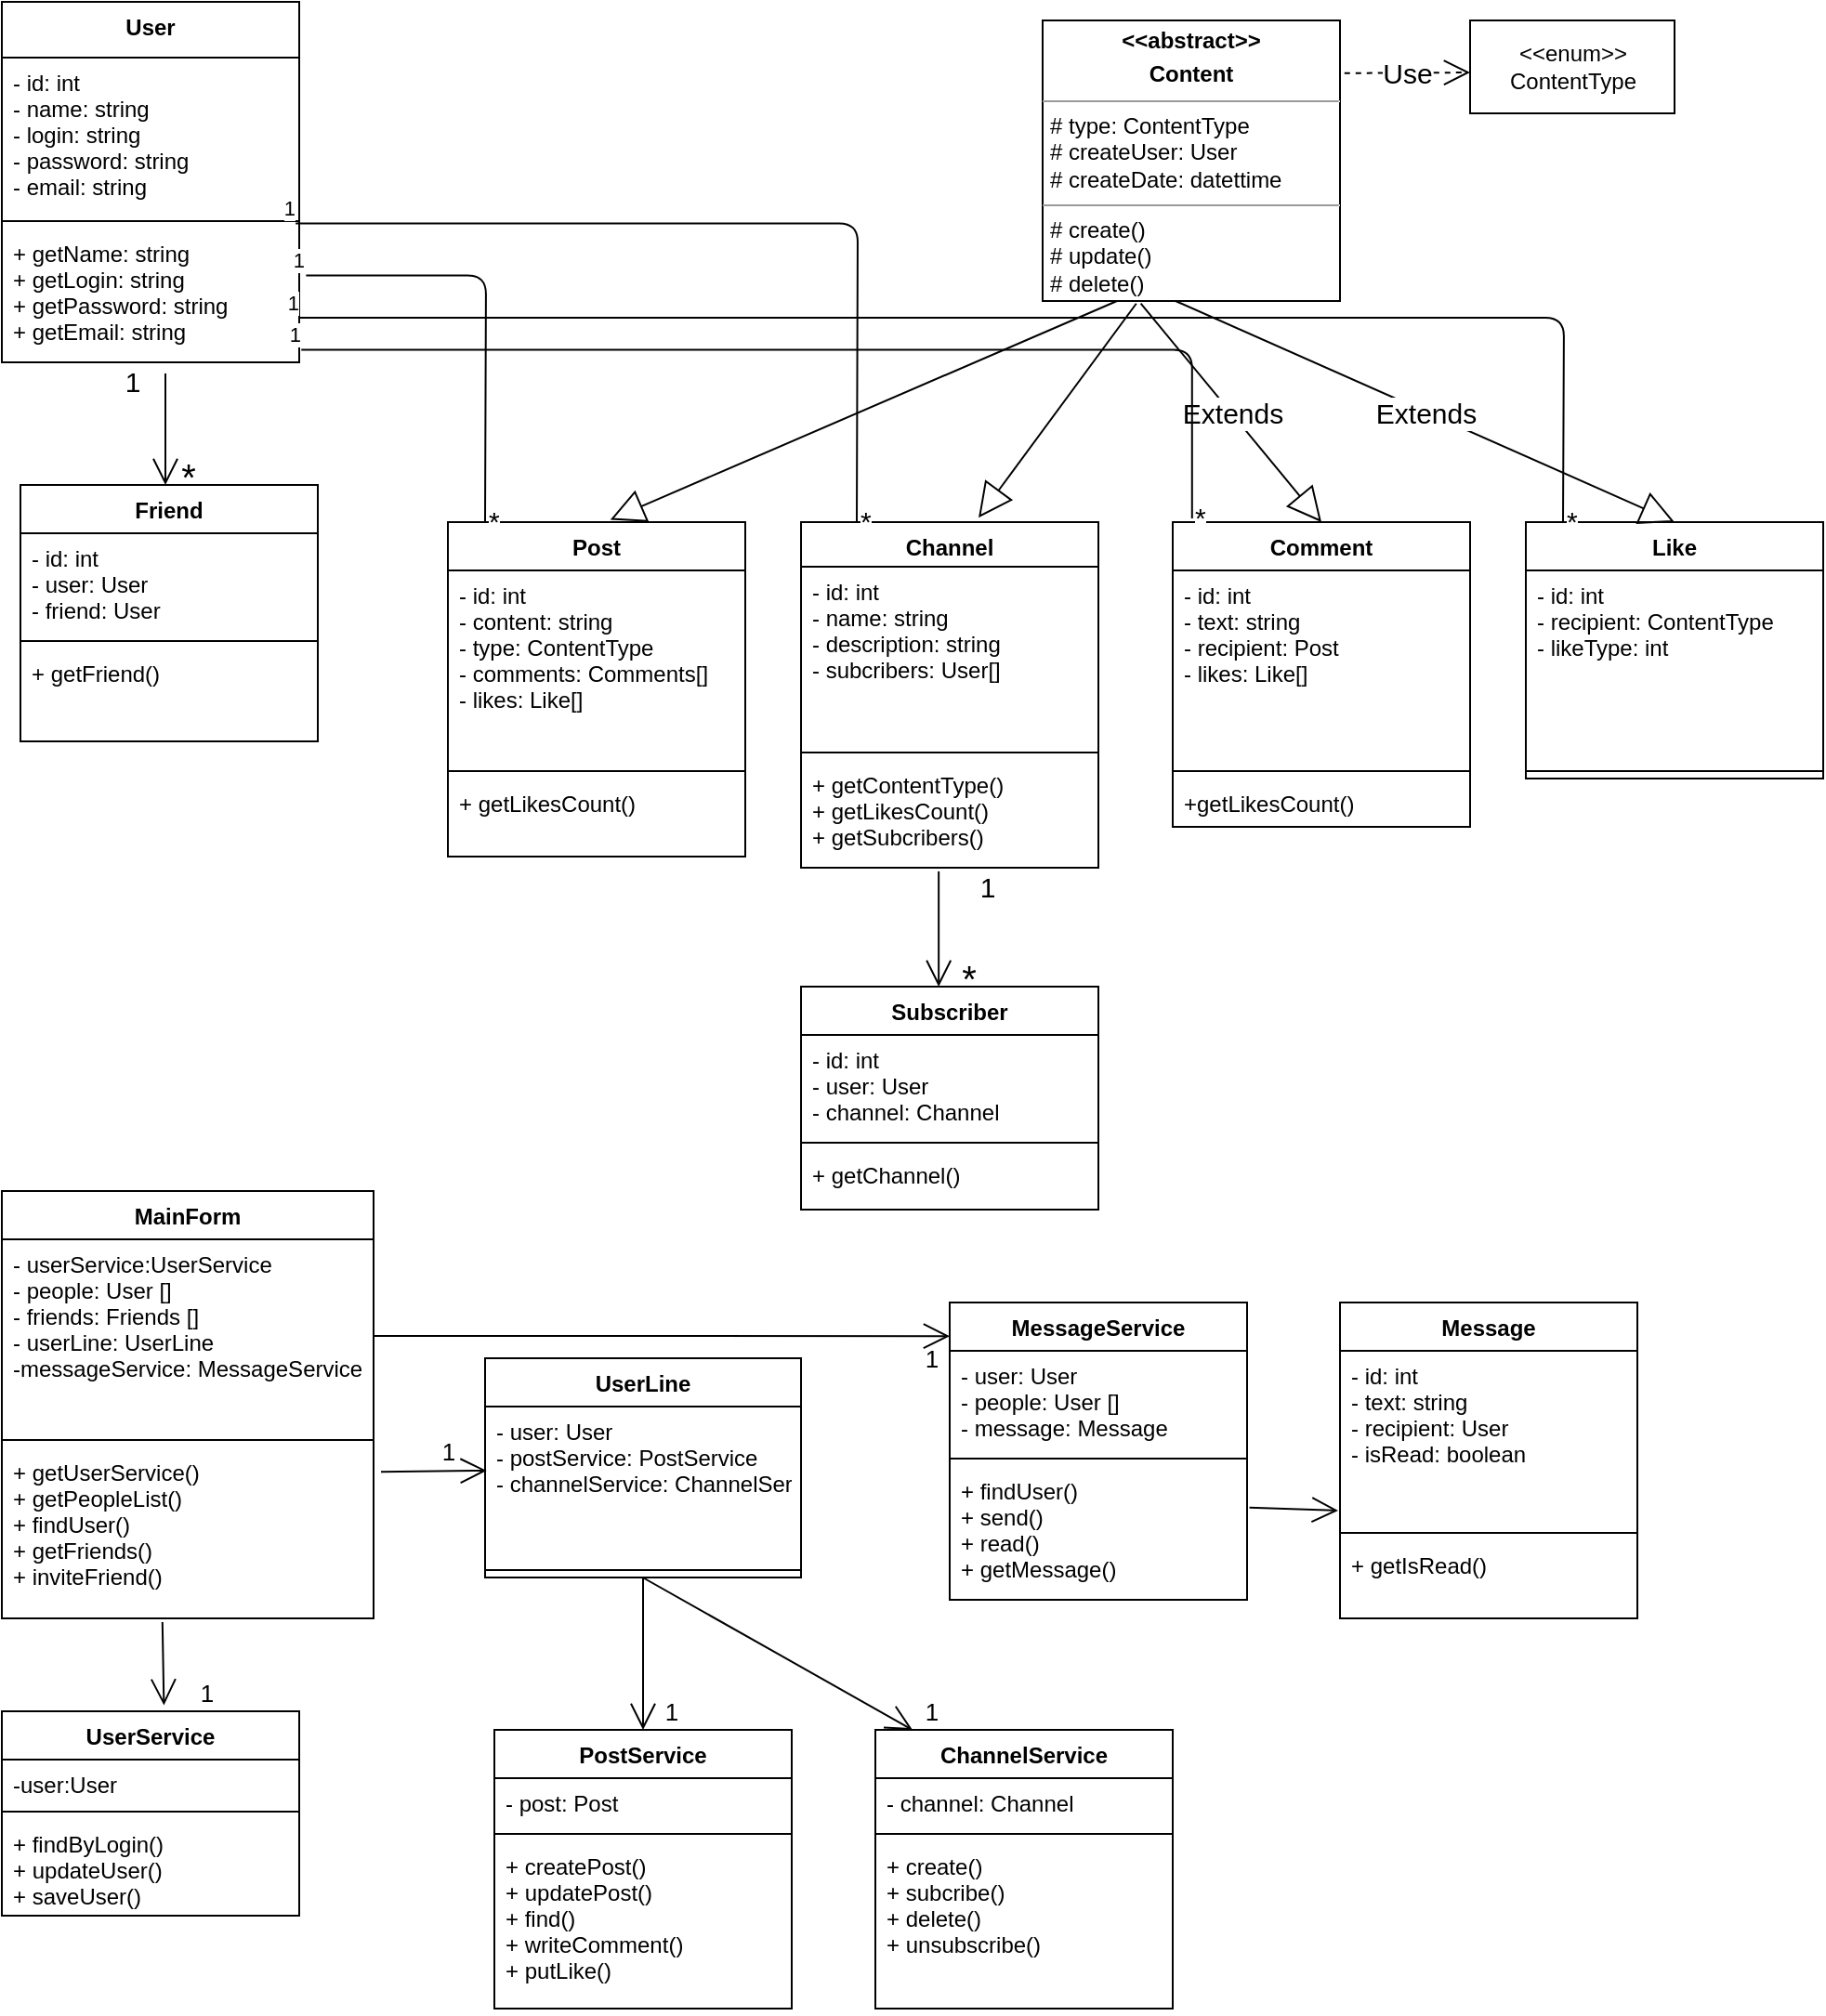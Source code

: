<mxfile version="13.9.9" type="device" pages="3"><diagram id="pE9GH3YHqXnezonKv2rz" name="Classes"><mxGraphModel dx="980" dy="581" grid="1" gridSize="10" guides="1" tooltips="1" connect="1" arrows="1" fold="1" page="1" pageScale="1" pageWidth="827" pageHeight="1169" math="0" shadow="0"><root><mxCell id="0"/><mxCell id="1" parent="0"/><mxCell id="ULKZCh5tX5DNFfB90IOa-1" value="User" style="swimlane;fontStyle=1;align=center;verticalAlign=top;childLayout=stackLayout;horizontal=1;startSize=30;horizontalStack=0;resizeParent=1;resizeParentMax=0;resizeLast=0;collapsible=1;marginBottom=0;" parent="1" vertex="1"><mxGeometry x="10" y="30" width="160" height="194" as="geometry"><mxRectangle x="100" y="20" width="60" height="26" as="alternateBounds"/></mxGeometry></mxCell><mxCell id="ULKZCh5tX5DNFfB90IOa-2" value="- id: int&#10;- name: string&#10;- login: string&#10;- password: string&#10;- email: string" style="text;strokeColor=none;fillColor=none;align=left;verticalAlign=top;spacingLeft=4;spacingRight=4;overflow=hidden;rotatable=0;points=[[0,0.5],[1,0.5]];portConstraint=eastwest;" parent="ULKZCh5tX5DNFfB90IOa-1" vertex="1"><mxGeometry y="30" width="160" height="84" as="geometry"/></mxCell><mxCell id="ULKZCh5tX5DNFfB90IOa-3" value="" style="line;strokeWidth=1;fillColor=none;align=left;verticalAlign=middle;spacingTop=-1;spacingLeft=3;spacingRight=3;rotatable=0;labelPosition=right;points=[];portConstraint=eastwest;" parent="ULKZCh5tX5DNFfB90IOa-1" vertex="1"><mxGeometry y="114" width="160" height="8" as="geometry"/></mxCell><mxCell id="ULKZCh5tX5DNFfB90IOa-4" value="+ getName: string&#10;+ getLogin: string&#10;+ getPassword: string&#10;+ getEmail: string&#10;" style="text;strokeColor=none;fillColor=none;align=left;verticalAlign=top;spacingLeft=4;spacingRight=4;overflow=hidden;rotatable=0;points=[[0,0.5],[1,0.5]];portConstraint=eastwest;" parent="ULKZCh5tX5DNFfB90IOa-1" vertex="1"><mxGeometry y="122" width="160" height="72" as="geometry"/></mxCell><mxCell id="mF0P-5iUif6sO3qrQ_hp-1" value="Friend" style="swimlane;fontStyle=1;align=center;verticalAlign=top;childLayout=stackLayout;horizontal=1;startSize=26;horizontalStack=0;resizeParent=1;resizeParentMax=0;resizeLast=0;collapsible=1;marginBottom=0;" parent="1" vertex="1"><mxGeometry x="20" y="290" width="160" height="138" as="geometry"/></mxCell><mxCell id="mF0P-5iUif6sO3qrQ_hp-2" value="- id: int&#10;- user: User&#10;- friend: User " style="text;strokeColor=none;fillColor=none;align=left;verticalAlign=top;spacingLeft=4;spacingRight=4;overflow=hidden;rotatable=0;points=[[0,0.5],[1,0.5]];portConstraint=eastwest;" parent="mF0P-5iUif6sO3qrQ_hp-1" vertex="1"><mxGeometry y="26" width="160" height="54" as="geometry"/></mxCell><mxCell id="mF0P-5iUif6sO3qrQ_hp-3" value="" style="line;strokeWidth=1;fillColor=none;align=left;verticalAlign=middle;spacingTop=-1;spacingLeft=3;spacingRight=3;rotatable=0;labelPosition=right;points=[];portConstraint=eastwest;" parent="mF0P-5iUif6sO3qrQ_hp-1" vertex="1"><mxGeometry y="80" width="160" height="8" as="geometry"/></mxCell><mxCell id="mF0P-5iUif6sO3qrQ_hp-4" value="+ getFriend()" style="text;strokeColor=none;fillColor=none;align=left;verticalAlign=top;spacingLeft=4;spacingRight=4;overflow=hidden;rotatable=0;points=[[0,0.5],[1,0.5]];portConstraint=eastwest;" parent="mF0P-5iUif6sO3qrQ_hp-1" vertex="1"><mxGeometry y="88" width="160" height="50" as="geometry"/></mxCell><mxCell id="jFjRBjntQUOyYb7Rp6Mk-1" value="Post" style="swimlane;fontStyle=1;align=center;verticalAlign=top;childLayout=stackLayout;horizontal=1;startSize=26;horizontalStack=0;resizeParent=1;resizeParentMax=0;resizeLast=0;collapsible=1;marginBottom=0;" parent="1" vertex="1"><mxGeometry x="250" y="310" width="160" height="180" as="geometry"/></mxCell><mxCell id="jFjRBjntQUOyYb7Rp6Mk-2" value="- id: int&#10;- content: string&#10;- type: ContentType&#10;- comments: Comments[]&#10;- likes: Like[]" style="text;strokeColor=none;fillColor=none;align=left;verticalAlign=top;spacingLeft=4;spacingRight=4;overflow=hidden;rotatable=0;points=[[0,0.5],[1,0.5]];portConstraint=eastwest;" parent="jFjRBjntQUOyYb7Rp6Mk-1" vertex="1"><mxGeometry y="26" width="160" height="104" as="geometry"/></mxCell><mxCell id="jFjRBjntQUOyYb7Rp6Mk-3" value="" style="line;strokeWidth=1;fillColor=none;align=left;verticalAlign=middle;spacingTop=-1;spacingLeft=3;spacingRight=3;rotatable=0;labelPosition=right;points=[];portConstraint=eastwest;" parent="jFjRBjntQUOyYb7Rp6Mk-1" vertex="1"><mxGeometry y="130" width="160" height="8" as="geometry"/></mxCell><mxCell id="jFjRBjntQUOyYb7Rp6Mk-4" value="+ getLikesCount()" style="text;strokeColor=none;fillColor=none;align=left;verticalAlign=top;spacingLeft=4;spacingRight=4;overflow=hidden;rotatable=0;points=[[0,0.5],[1,0.5]];portConstraint=eastwest;" parent="jFjRBjntQUOyYb7Rp6Mk-1" vertex="1"><mxGeometry y="138" width="160" height="42" as="geometry"/></mxCell><mxCell id="2ZVF_6rclLaf-cMEy0r5-1" value="Comment" style="swimlane;fontStyle=1;align=center;verticalAlign=top;childLayout=stackLayout;horizontal=1;startSize=26;horizontalStack=0;resizeParent=1;resizeParentMax=0;resizeLast=0;collapsible=1;marginBottom=0;" parent="1" vertex="1"><mxGeometry x="640" y="310" width="160" height="164" as="geometry"/></mxCell><mxCell id="2ZVF_6rclLaf-cMEy0r5-2" value="- id: int&#10;- text: string&#10;- recipient: Post&#10;- likes: Like[]" style="text;strokeColor=none;fillColor=none;align=left;verticalAlign=top;spacingLeft=4;spacingRight=4;overflow=hidden;rotatable=0;points=[[0,0.5],[1,0.5]];portConstraint=eastwest;" parent="2ZVF_6rclLaf-cMEy0r5-1" vertex="1"><mxGeometry y="26" width="160" height="104" as="geometry"/></mxCell><mxCell id="2ZVF_6rclLaf-cMEy0r5-3" value="" style="line;strokeWidth=1;fillColor=none;align=left;verticalAlign=middle;spacingTop=-1;spacingLeft=3;spacingRight=3;rotatable=0;labelPosition=right;points=[];portConstraint=eastwest;" parent="2ZVF_6rclLaf-cMEy0r5-1" vertex="1"><mxGeometry y="130" width="160" height="8" as="geometry"/></mxCell><mxCell id="2ZVF_6rclLaf-cMEy0r5-4" value="+getLikesCount()" style="text;strokeColor=none;fillColor=none;align=left;verticalAlign=top;spacingLeft=4;spacingRight=4;overflow=hidden;rotatable=0;points=[[0,0.5],[1,0.5]];portConstraint=eastwest;" parent="2ZVF_6rclLaf-cMEy0r5-1" vertex="1"><mxGeometry y="138" width="160" height="26" as="geometry"/></mxCell><mxCell id="TsROZTVKFLOOBgnvJfS5-1" value="Like" style="swimlane;fontStyle=1;align=center;verticalAlign=top;childLayout=stackLayout;horizontal=1;startSize=26;horizontalStack=0;resizeParent=1;resizeParentMax=0;resizeLast=0;collapsible=1;marginBottom=0;" parent="1" vertex="1"><mxGeometry x="830" y="310" width="160" height="138" as="geometry"/></mxCell><mxCell id="TsROZTVKFLOOBgnvJfS5-2" value="- id: int&#10;- recipient: ContentType&#10;- likeType: int&#10;&#10;" style="text;strokeColor=none;fillColor=none;align=left;verticalAlign=top;spacingLeft=4;spacingRight=4;overflow=hidden;rotatable=0;points=[[0,0.5],[1,0.5]];portConstraint=eastwest;" parent="TsROZTVKFLOOBgnvJfS5-1" vertex="1"><mxGeometry y="26" width="160" height="104" as="geometry"/></mxCell><mxCell id="TsROZTVKFLOOBgnvJfS5-3" value="" style="line;strokeWidth=1;fillColor=none;align=left;verticalAlign=middle;spacingTop=-1;spacingLeft=3;spacingRight=3;rotatable=0;labelPosition=right;points=[];portConstraint=eastwest;" parent="TsROZTVKFLOOBgnvJfS5-1" vertex="1"><mxGeometry y="130" width="160" height="8" as="geometry"/></mxCell><mxCell id="hQyrfFOtBdOTb6rZVa3W-1" value="Message" style="swimlane;fontStyle=1;align=center;verticalAlign=top;childLayout=stackLayout;horizontal=1;startSize=26;horizontalStack=0;resizeParent=1;resizeParentMax=0;resizeLast=0;collapsible=1;marginBottom=0;" parent="1" vertex="1"><mxGeometry x="730" y="730" width="160" height="170" as="geometry"/></mxCell><mxCell id="hQyrfFOtBdOTb6rZVa3W-2" value="- id: int&#10;- text: string&#10;- recipient: User&#10;- isRead: boolean" style="text;strokeColor=none;fillColor=none;align=left;verticalAlign=top;spacingLeft=4;spacingRight=4;overflow=hidden;rotatable=0;points=[[0,0.5],[1,0.5]];portConstraint=eastwest;" parent="hQyrfFOtBdOTb6rZVa3W-1" vertex="1"><mxGeometry y="26" width="160" height="94" as="geometry"/></mxCell><mxCell id="hQyrfFOtBdOTb6rZVa3W-3" value="" style="line;strokeWidth=1;fillColor=none;align=left;verticalAlign=middle;spacingTop=-1;spacingLeft=3;spacingRight=3;rotatable=0;labelPosition=right;points=[];portConstraint=eastwest;" parent="hQyrfFOtBdOTb6rZVa3W-1" vertex="1"><mxGeometry y="120" width="160" height="8" as="geometry"/></mxCell><mxCell id="hQyrfFOtBdOTb6rZVa3W-4" value="+ getIsRead()" style="text;strokeColor=none;fillColor=none;align=left;verticalAlign=top;spacingLeft=4;spacingRight=4;overflow=hidden;rotatable=0;points=[[0,0.5],[1,0.5]];portConstraint=eastwest;" parent="hQyrfFOtBdOTb6rZVa3W-1" vertex="1"><mxGeometry y="128" width="160" height="42" as="geometry"/></mxCell><mxCell id="hQyrfFOtBdOTb6rZVa3W-5" value="" style="endArrow=open;endFill=1;endSize=12;html=1;" parent="1" edge="1"><mxGeometry width="160" relative="1" as="geometry"><mxPoint x="98" y="230" as="sourcePoint"/><mxPoint x="98" y="290" as="targetPoint"/></mxGeometry></mxCell><mxCell id="hQyrfFOtBdOTb6rZVa3W-20" value="*" style="text;html=1;resizable=0;autosize=1;align=center;verticalAlign=middle;points=[];fillColor=none;strokeColor=none;rounded=0;fontSize=20;" parent="1" vertex="1"><mxGeometry x="100" y="270" width="20" height="30" as="geometry"/></mxCell><mxCell id="hQyrfFOtBdOTb6rZVa3W-21" value="1" style="text;html=1;resizable=0;autosize=1;align=center;verticalAlign=middle;points=[];fillColor=none;strokeColor=none;rounded=0;fontSize=15;" parent="1" vertex="1"><mxGeometry x="70" y="224" width="20" height="20" as="geometry"/></mxCell><mxCell id="rAYfzYiO9IzKCv3F4f_S-1" value="&amp;lt;&amp;lt;enum&amp;gt;&amp;gt;&lt;br&gt;ContentType" style="html=1;" parent="1" vertex="1"><mxGeometry x="800" y="40" width="110" height="50" as="geometry"/></mxCell><mxCell id="rAYfzYiO9IzKCv3F4f_S-4" value="&lt;p style=&quot;margin: 0px ; margin-top: 4px ; text-align: center&quot;&gt;&lt;b&gt;&amp;lt;&amp;lt;abstract&amp;gt;&amp;gt;&lt;/b&gt;&lt;/p&gt;&lt;p style=&quot;margin: 0px ; margin-top: 4px ; text-align: center&quot;&gt;&lt;b&gt;Content&lt;/b&gt;&lt;/p&gt;&lt;hr size=&quot;1&quot;&gt;&lt;p style=&quot;margin: 0px ; margin-left: 4px&quot;&gt;# type: ContentType&lt;/p&gt;&lt;p style=&quot;margin: 0px ; margin-left: 4px&quot;&gt;# createUser: User&lt;/p&gt;&lt;p style=&quot;margin: 0px ; margin-left: 4px&quot;&gt;# createDate: datettime&lt;/p&gt;&lt;hr size=&quot;1&quot;&gt;&lt;p style=&quot;margin: 0px ; margin-left: 4px&quot;&gt;# create()&lt;/p&gt;&lt;p style=&quot;margin: 0px ; margin-left: 4px&quot;&gt;# update()&lt;/p&gt;&lt;p style=&quot;margin: 0px ; margin-left: 4px&quot;&gt;# delete()&lt;/p&gt;" style="verticalAlign=top;align=left;overflow=fill;fontSize=12;fontFamily=Helvetica;html=1;" parent="1" vertex="1"><mxGeometry x="570" y="40" width="160" height="151" as="geometry"/></mxCell><mxCell id="rAYfzYiO9IzKCv3F4f_S-5" value="Use" style="endArrow=open;endSize=12;dashed=1;html=1;fontSize=15;exitX=1.015;exitY=0.188;exitDx=0;exitDy=0;exitPerimeter=0;" parent="1" source="rAYfzYiO9IzKCv3F4f_S-4" edge="1"><mxGeometry width="160" relative="1" as="geometry"><mxPoint x="330" y="300" as="sourcePoint"/><mxPoint x="800" y="68" as="targetPoint"/></mxGeometry></mxCell><mxCell id="rAYfzYiO9IzKCv3F4f_S-7" value="Extends" style="endArrow=block;endSize=16;endFill=0;html=1;fontSize=15;exitX=0.447;exitY=1;exitDx=0;exitDy=0;entryX=0.5;entryY=0;entryDx=0;entryDy=0;exitPerimeter=0;" parent="1" source="rAYfzYiO9IzKCv3F4f_S-4" target="TsROZTVKFLOOBgnvJfS5-1" edge="1"><mxGeometry width="160" relative="1" as="geometry"><mxPoint x="550" y="300" as="sourcePoint"/><mxPoint x="696.72" y="367.17" as="targetPoint"/></mxGeometry></mxCell><mxCell id="rAYfzYiO9IzKCv3F4f_S-8" value="Extends" style="endArrow=block;endSize=16;endFill=0;html=1;fontSize=15;entryX=0.5;entryY=0;entryDx=0;entryDy=0;exitX=0.33;exitY=1.009;exitDx=0;exitDy=0;exitPerimeter=0;" parent="1" source="rAYfzYiO9IzKCv3F4f_S-4" target="2ZVF_6rclLaf-cMEy0r5-1" edge="1"><mxGeometry width="160" relative="1" as="geometry"><mxPoint x="550" y="280" as="sourcePoint"/><mxPoint x="636.72" y="397.17" as="targetPoint"/></mxGeometry></mxCell><mxCell id="rAYfzYiO9IzKCv3F4f_S-9" value="" style="endArrow=block;endSize=16;endFill=0;html=1;fontSize=15;entryX=0.546;entryY=-0.007;entryDx=0;entryDy=0;entryPerimeter=0;exitX=0.25;exitY=1;exitDx=0;exitDy=0;" parent="1" source="rAYfzYiO9IzKCv3F4f_S-4" target="jFjRBjntQUOyYb7Rp6Mk-1" edge="1"><mxGeometry x="0.246" y="17" width="160" relative="1" as="geometry"><mxPoint x="550" y="280" as="sourcePoint"/><mxPoint x="716.72" y="367.17" as="targetPoint"/><mxPoint as="offset"/></mxGeometry></mxCell><mxCell id="uCURB5vlX2fMAgHZUuuc-1" value="Channel" style="swimlane;fontStyle=1;align=center;verticalAlign=top;childLayout=stackLayout;horizontal=1;startSize=24;horizontalStack=0;resizeParent=1;resizeParentMax=0;resizeLast=0;collapsible=1;marginBottom=0;" parent="1" vertex="1"><mxGeometry x="440" y="310" width="160" height="186" as="geometry"/></mxCell><mxCell id="uCURB5vlX2fMAgHZUuuc-2" value="- id: int&#10;- name: string&#10;- description: string&#10;- subcribers: User[]" style="text;strokeColor=none;fillColor=none;align=left;verticalAlign=top;spacingLeft=4;spacingRight=4;overflow=hidden;rotatable=0;points=[[0,0.5],[1,0.5]];portConstraint=eastwest;" parent="uCURB5vlX2fMAgHZUuuc-1" vertex="1"><mxGeometry y="24" width="160" height="96" as="geometry"/></mxCell><mxCell id="uCURB5vlX2fMAgHZUuuc-3" value="" style="line;strokeWidth=1;fillColor=none;align=left;verticalAlign=middle;spacingTop=-1;spacingLeft=3;spacingRight=3;rotatable=0;labelPosition=right;points=[];portConstraint=eastwest;" parent="uCURB5vlX2fMAgHZUuuc-1" vertex="1"><mxGeometry y="120" width="160" height="8" as="geometry"/></mxCell><mxCell id="uCURB5vlX2fMAgHZUuuc-4" value="+ getContentType()&#10;+ getLikesCount()&#10;+ getSubcribers()" style="text;strokeColor=none;fillColor=none;align=left;verticalAlign=top;spacingLeft=4;spacingRight=4;overflow=hidden;rotatable=0;points=[[0,0.5],[1,0.5]];portConstraint=eastwest;" parent="uCURB5vlX2fMAgHZUuuc-1" vertex="1"><mxGeometry y="128" width="160" height="58" as="geometry"/></mxCell><mxCell id="uCURB5vlX2fMAgHZUuuc-5" value="Subscriber" style="swimlane;fontStyle=1;align=center;verticalAlign=top;childLayout=stackLayout;horizontal=1;startSize=26;horizontalStack=0;resizeParent=1;resizeParentMax=0;resizeLast=0;collapsible=1;marginBottom=0;" parent="1" vertex="1"><mxGeometry x="440" y="560" width="160" height="120" as="geometry"/></mxCell><mxCell id="uCURB5vlX2fMAgHZUuuc-6" value="- id: int&#10;- user: User&#10;- channel: Channel" style="text;strokeColor=none;fillColor=none;align=left;verticalAlign=top;spacingLeft=4;spacingRight=4;overflow=hidden;rotatable=0;points=[[0,0.5],[1,0.5]];portConstraint=eastwest;" parent="uCURB5vlX2fMAgHZUuuc-5" vertex="1"><mxGeometry y="26" width="160" height="54" as="geometry"/></mxCell><mxCell id="uCURB5vlX2fMAgHZUuuc-7" value="" style="line;strokeWidth=1;fillColor=none;align=left;verticalAlign=middle;spacingTop=-1;spacingLeft=3;spacingRight=3;rotatable=0;labelPosition=right;points=[];portConstraint=eastwest;" parent="uCURB5vlX2fMAgHZUuuc-5" vertex="1"><mxGeometry y="80" width="160" height="8" as="geometry"/></mxCell><mxCell id="uCURB5vlX2fMAgHZUuuc-8" value="+ getChannel()&#10;" style="text;strokeColor=none;fillColor=none;align=left;verticalAlign=top;spacingLeft=4;spacingRight=4;overflow=hidden;rotatable=0;points=[[0,0.5],[1,0.5]];portConstraint=eastwest;" parent="uCURB5vlX2fMAgHZUuuc-5" vertex="1"><mxGeometry y="88" width="160" height="32" as="geometry"/></mxCell><mxCell id="uCURB5vlX2fMAgHZUuuc-10" value="1" style="text;html=1;resizable=0;autosize=1;align=center;verticalAlign=middle;points=[];fillColor=none;strokeColor=none;rounded=0;fontSize=13;" parent="1" vertex="1"><mxGeometry x="240" y="800" width="20" height="20" as="geometry"/></mxCell><mxCell id="QungrfH7XgBSH9DA3p1C-1" value="UserLine" style="swimlane;fontStyle=1;align=center;verticalAlign=top;childLayout=stackLayout;horizontal=1;startSize=26;horizontalStack=0;resizeParent=1;resizeParentMax=0;resizeLast=0;collapsible=1;marginBottom=0;" parent="1" vertex="1"><mxGeometry x="270" y="760" width="170" height="118" as="geometry"/></mxCell><mxCell id="QungrfH7XgBSH9DA3p1C-2" value="- user: User&#10;- postService: PostService&#10;- channelService: ChannelService" style="text;strokeColor=none;fillColor=none;align=left;verticalAlign=top;spacingLeft=4;spacingRight=4;overflow=hidden;rotatable=0;points=[[0,0.5],[1,0.5]];portConstraint=eastwest;" parent="QungrfH7XgBSH9DA3p1C-1" vertex="1"><mxGeometry y="26" width="170" height="84" as="geometry"/></mxCell><mxCell id="QungrfH7XgBSH9DA3p1C-3" value="" style="line;strokeWidth=1;fillColor=none;align=left;verticalAlign=middle;spacingTop=-1;spacingLeft=3;spacingRight=3;rotatable=0;labelPosition=right;points=[];portConstraint=eastwest;" parent="QungrfH7XgBSH9DA3p1C-1" vertex="1"><mxGeometry y="110" width="170" height="8" as="geometry"/></mxCell><mxCell id="QungrfH7XgBSH9DA3p1C-7" value="" style="endArrow=none;html=1;edgeStyle=orthogonalEdgeStyle;fontSize=15;entryX=1.023;entryY=0.35;entryDx=0;entryDy=0;entryPerimeter=0;" parent="1" target="ULKZCh5tX5DNFfB90IOa-4" edge="1"><mxGeometry relative="1" as="geometry"><mxPoint x="270" y="310" as="sourcePoint"/><mxPoint x="690" y="490" as="targetPoint"/></mxGeometry></mxCell><mxCell id="QungrfH7XgBSH9DA3p1C-8" value="*" style="edgeLabel;resizable=0;html=1;align=left;verticalAlign=bottom;fontSize=15;" parent="QungrfH7XgBSH9DA3p1C-7" connectable="0" vertex="1"><mxGeometry x="-1" relative="1" as="geometry"><mxPoint y="10" as="offset"/></mxGeometry></mxCell><mxCell id="QungrfH7XgBSH9DA3p1C-9" value="1" style="edgeLabel;resizable=0;html=1;align=right;verticalAlign=bottom;" parent="QungrfH7XgBSH9DA3p1C-7" connectable="0" vertex="1"><mxGeometry x="1" relative="1" as="geometry"/></mxCell><mxCell id="gpZfVa2GB2PX8tIQrHYX-4" value="" style="endArrow=block;endSize=16;endFill=0;html=1;fontSize=15;exitX=0.315;exitY=1.009;exitDx=0;exitDy=0;exitPerimeter=0;entryX=0.597;entryY=-0.013;entryDx=0;entryDy=0;entryPerimeter=0;" parent="1" source="rAYfzYiO9IzKCv3F4f_S-4" target="uCURB5vlX2fMAgHZUuuc-1" edge="1"><mxGeometry x="0.246" y="17" width="160" relative="1" as="geometry"><mxPoint x="620" y="201" as="sourcePoint"/><mxPoint x="540" y="300" as="targetPoint"/><mxPoint as="offset"/><Array as="points"/></mxGeometry></mxCell><mxCell id="gpZfVa2GB2PX8tIQrHYX-7" value="" style="endArrow=open;endFill=1;endSize=12;html=1;exitX=0.463;exitY=1.034;exitDx=0;exitDy=0;exitPerimeter=0;entryX=0.463;entryY=0;entryDx=0;entryDy=0;entryPerimeter=0;" parent="1" source="uCURB5vlX2fMAgHZUuuc-4" target="uCURB5vlX2fMAgHZUuuc-5" edge="1"><mxGeometry width="160" relative="1" as="geometry"><mxPoint x="108" y="240" as="sourcePoint"/><mxPoint x="108" y="300" as="targetPoint"/></mxGeometry></mxCell><mxCell id="gpZfVa2GB2PX8tIQrHYX-8" value="1" style="text;html=1;resizable=0;autosize=1;align=center;verticalAlign=middle;points=[];fillColor=none;strokeColor=none;rounded=0;fontSize=15;" parent="1" vertex="1"><mxGeometry x="530" y="496" width="20" height="20" as="geometry"/></mxCell><mxCell id="gpZfVa2GB2PX8tIQrHYX-9" value="*" style="text;html=1;resizable=0;autosize=1;align=center;verticalAlign=middle;points=[];fillColor=none;strokeColor=none;rounded=0;fontSize=20;" parent="1" vertex="1"><mxGeometry x="520" y="540" width="20" height="30" as="geometry"/></mxCell><mxCell id="K5ao_39TElhG3-yGQUsP-1" value="MainForm" style="swimlane;fontStyle=1;align=center;verticalAlign=top;childLayout=stackLayout;horizontal=1;startSize=26;horizontalStack=0;resizeParent=1;resizeParentMax=0;resizeLast=0;collapsible=1;marginBottom=0;" parent="1" vertex="1"><mxGeometry x="10" y="670" width="200" height="230" as="geometry"/></mxCell><mxCell id="K5ao_39TElhG3-yGQUsP-2" value="- userService:UserService&#10;- people: User []&#10;- friends: Friends []&#10;- userLine: UserLine&#10;-messageService: MessageService&#10;" style="text;strokeColor=none;fillColor=none;align=left;verticalAlign=top;spacingLeft=4;spacingRight=4;overflow=hidden;rotatable=0;points=[[0,0.5],[1,0.5]];portConstraint=eastwest;" parent="K5ao_39TElhG3-yGQUsP-1" vertex="1"><mxGeometry y="26" width="200" height="104" as="geometry"/></mxCell><mxCell id="K5ao_39TElhG3-yGQUsP-3" value="" style="line;strokeWidth=1;fillColor=none;align=left;verticalAlign=middle;spacingTop=-1;spacingLeft=3;spacingRight=3;rotatable=0;labelPosition=right;points=[];portConstraint=eastwest;" parent="K5ao_39TElhG3-yGQUsP-1" vertex="1"><mxGeometry y="130" width="200" height="8" as="geometry"/></mxCell><mxCell id="K5ao_39TElhG3-yGQUsP-4" value="+ getUserService()&#10;+ getPeopleList()&#10;+ findUser()&#10;+ getFriends()&#10;+ inviteFriend()" style="text;strokeColor=none;fillColor=none;align=left;verticalAlign=top;spacingLeft=4;spacingRight=4;overflow=hidden;rotatable=0;points=[[0,0.5],[1,0.5]];portConstraint=eastwest;" parent="K5ao_39TElhG3-yGQUsP-1" vertex="1"><mxGeometry y="138" width="200" height="92" as="geometry"/></mxCell><mxCell id="s0LUkPvvrVvNs0NWdr56-1" value="UserService" style="swimlane;fontStyle=1;align=center;verticalAlign=top;childLayout=stackLayout;horizontal=1;startSize=26;horizontalStack=0;resizeParent=1;resizeParentMax=0;resizeLast=0;collapsible=1;marginBottom=0;" parent="1" vertex="1"><mxGeometry x="10" y="950" width="160" height="110" as="geometry"/></mxCell><mxCell id="s0LUkPvvrVvNs0NWdr56-2" value="-user:User" style="text;strokeColor=none;fillColor=none;align=left;verticalAlign=top;spacingLeft=4;spacingRight=4;overflow=hidden;rotatable=0;points=[[0,0.5],[1,0.5]];portConstraint=eastwest;" parent="s0LUkPvvrVvNs0NWdr56-1" vertex="1"><mxGeometry y="26" width="160" height="24" as="geometry"/></mxCell><mxCell id="s0LUkPvvrVvNs0NWdr56-3" value="" style="line;strokeWidth=1;fillColor=none;align=left;verticalAlign=middle;spacingTop=-1;spacingLeft=3;spacingRight=3;rotatable=0;labelPosition=right;points=[];portConstraint=eastwest;" parent="s0LUkPvvrVvNs0NWdr56-1" vertex="1"><mxGeometry y="50" width="160" height="8" as="geometry"/></mxCell><mxCell id="s0LUkPvvrVvNs0NWdr56-4" value="+ findByLogin()&#10;+ updateUser()&#10;+ saveUser()" style="text;strokeColor=none;fillColor=none;align=left;verticalAlign=top;spacingLeft=4;spacingRight=4;overflow=hidden;rotatable=0;points=[[0,0.5],[1,0.5]];portConstraint=eastwest;" parent="s0LUkPvvrVvNs0NWdr56-1" vertex="1"><mxGeometry y="58" width="160" height="52" as="geometry"/></mxCell><mxCell id="IOZcrz20fpgo3FyQTfme-1" value="PostService" style="swimlane;fontStyle=1;align=center;verticalAlign=top;childLayout=stackLayout;horizontal=1;startSize=26;horizontalStack=0;resizeParent=1;resizeParentMax=0;resizeLast=0;collapsible=1;marginBottom=0;" parent="1" vertex="1"><mxGeometry x="275" y="960" width="160" height="150" as="geometry"/></mxCell><mxCell id="IOZcrz20fpgo3FyQTfme-2" value="- post: Post" style="text;strokeColor=none;fillColor=none;align=left;verticalAlign=top;spacingLeft=4;spacingRight=4;overflow=hidden;rotatable=0;points=[[0,0.5],[1,0.5]];portConstraint=eastwest;" parent="IOZcrz20fpgo3FyQTfme-1" vertex="1"><mxGeometry y="26" width="160" height="26" as="geometry"/></mxCell><mxCell id="IOZcrz20fpgo3FyQTfme-3" value="" style="line;strokeWidth=1;fillColor=none;align=left;verticalAlign=middle;spacingTop=-1;spacingLeft=3;spacingRight=3;rotatable=0;labelPosition=right;points=[];portConstraint=eastwest;" parent="IOZcrz20fpgo3FyQTfme-1" vertex="1"><mxGeometry y="52" width="160" height="8" as="geometry"/></mxCell><mxCell id="IOZcrz20fpgo3FyQTfme-4" value="+ createPost()&#10;+ updatePost()&#10;+ find()&#10;+ writeComment()&#10;+ putLike()" style="text;strokeColor=none;fillColor=none;align=left;verticalAlign=top;spacingLeft=4;spacingRight=4;overflow=hidden;rotatable=0;points=[[0,0.5],[1,0.5]];portConstraint=eastwest;" parent="IOZcrz20fpgo3FyQTfme-1" vertex="1"><mxGeometry y="60" width="160" height="90" as="geometry"/></mxCell><mxCell id="DgHxYsMPyTu2fCwwtpP9-1" value="ChannelService" style="swimlane;fontStyle=1;align=center;verticalAlign=top;childLayout=stackLayout;horizontal=1;startSize=26;horizontalStack=0;resizeParent=1;resizeParentMax=0;resizeLast=0;collapsible=1;marginBottom=0;" parent="1" vertex="1"><mxGeometry x="480" y="960" width="160" height="150" as="geometry"/></mxCell><mxCell id="DgHxYsMPyTu2fCwwtpP9-2" value="- channel: Channel" style="text;strokeColor=none;fillColor=none;align=left;verticalAlign=top;spacingLeft=4;spacingRight=4;overflow=hidden;rotatable=0;points=[[0,0.5],[1,0.5]];portConstraint=eastwest;" parent="DgHxYsMPyTu2fCwwtpP9-1" vertex="1"><mxGeometry y="26" width="160" height="26" as="geometry"/></mxCell><mxCell id="DgHxYsMPyTu2fCwwtpP9-3" value="" style="line;strokeWidth=1;fillColor=none;align=left;verticalAlign=middle;spacingTop=-1;spacingLeft=3;spacingRight=3;rotatable=0;labelPosition=right;points=[];portConstraint=eastwest;" parent="DgHxYsMPyTu2fCwwtpP9-1" vertex="1"><mxGeometry y="52" width="160" height="8" as="geometry"/></mxCell><mxCell id="DgHxYsMPyTu2fCwwtpP9-4" value="+ create()&#10;+ subcribe()&#10;+ delete()&#10;+ unsubscribe()&#10;" style="text;strokeColor=none;fillColor=none;align=left;verticalAlign=top;spacingLeft=4;spacingRight=4;overflow=hidden;rotatable=0;points=[[0,0.5],[1,0.5]];portConstraint=eastwest;" parent="DgHxYsMPyTu2fCwwtpP9-1" vertex="1"><mxGeometry y="60" width="160" height="90" as="geometry"/></mxCell><mxCell id="DgHxYsMPyTu2fCwwtpP9-5" value="" style="endArrow=open;endFill=1;endSize=12;html=1;fontSize=15;exitX=1.02;exitY=0.143;exitDx=0;exitDy=0;exitPerimeter=0;entryX=0.005;entryY=0.41;entryDx=0;entryDy=0;entryPerimeter=0;" parent="1" source="K5ao_39TElhG3-yGQUsP-4" target="QungrfH7XgBSH9DA3p1C-2" edge="1"><mxGeometry width="160" relative="1" as="geometry"><mxPoint x="430" y="720" as="sourcePoint"/><mxPoint x="270" y="736" as="targetPoint"/></mxGeometry></mxCell><mxCell id="DgHxYsMPyTu2fCwwtpP9-9" value="" style="endArrow=open;endFill=1;endSize=12;html=1;fontSize=15;exitX=0.432;exitY=1.022;exitDx=0;exitDy=0;exitPerimeter=0;entryX=0.545;entryY=-0.029;entryDx=0;entryDy=0;entryPerimeter=0;" parent="1" source="K5ao_39TElhG3-yGQUsP-4" target="s0LUkPvvrVvNs0NWdr56-1" edge="1"><mxGeometry width="160" relative="1" as="geometry"><mxPoint x="224" y="831.156" as="sourcePoint"/><mxPoint x="280.85" y="830.44" as="targetPoint"/></mxGeometry></mxCell><mxCell id="GKakXLm0QjNnmP8Z8MBt-1" value="MessageService" style="swimlane;fontStyle=1;align=center;verticalAlign=top;childLayout=stackLayout;horizontal=1;startSize=26;horizontalStack=0;resizeParent=1;resizeParentMax=0;resizeLast=0;collapsible=1;marginBottom=0;" parent="1" vertex="1"><mxGeometry x="520" y="730" width="160" height="160" as="geometry"/></mxCell><mxCell id="GKakXLm0QjNnmP8Z8MBt-2" value="- user: User&#10;- people: User []&#10;- message: Message" style="text;strokeColor=none;fillColor=none;align=left;verticalAlign=top;spacingLeft=4;spacingRight=4;overflow=hidden;rotatable=0;points=[[0,0.5],[1,0.5]];portConstraint=eastwest;" parent="GKakXLm0QjNnmP8Z8MBt-1" vertex="1"><mxGeometry y="26" width="160" height="54" as="geometry"/></mxCell><mxCell id="GKakXLm0QjNnmP8Z8MBt-3" value="" style="line;strokeWidth=1;fillColor=none;align=left;verticalAlign=middle;spacingTop=-1;spacingLeft=3;spacingRight=3;rotatable=0;labelPosition=right;points=[];portConstraint=eastwest;" parent="GKakXLm0QjNnmP8Z8MBt-1" vertex="1"><mxGeometry y="80" width="160" height="8" as="geometry"/></mxCell><mxCell id="GKakXLm0QjNnmP8Z8MBt-4" value="+ findUser()&#10;+ send()&#10;+ read()&#10;+ getMessage()" style="text;strokeColor=none;fillColor=none;align=left;verticalAlign=top;spacingLeft=4;spacingRight=4;overflow=hidden;rotatable=0;points=[[0,0.5],[1,0.5]];portConstraint=eastwest;" parent="GKakXLm0QjNnmP8Z8MBt-1" vertex="1"><mxGeometry y="88" width="160" height="72" as="geometry"/></mxCell><mxCell id="GKakXLm0QjNnmP8Z8MBt-5" value="" style="endArrow=open;endFill=1;endSize=12;html=1;fontSize=15;exitX=1;exitY=0.5;exitDx=0;exitDy=0;entryX=0;entryY=0.113;entryDx=0;entryDy=0;entryPerimeter=0;" parent="1" source="K5ao_39TElhG3-yGQUsP-2" target="GKakXLm0QjNnmP8Z8MBt-1" edge="1"><mxGeometry width="160" relative="1" as="geometry"><mxPoint x="224" y="831.156" as="sourcePoint"/><mxPoint x="280.85" y="830.44" as="targetPoint"/></mxGeometry></mxCell><mxCell id="GKakXLm0QjNnmP8Z8MBt-7" value="1" style="text;html=1;resizable=0;autosize=1;align=center;verticalAlign=middle;points=[];fillColor=none;strokeColor=none;rounded=0;fontSize=13;" parent="1" vertex="1"><mxGeometry x="110" y="930" width="20" height="20" as="geometry"/></mxCell><mxCell id="GKakXLm0QjNnmP8Z8MBt-8" value="1" style="text;html=1;resizable=0;autosize=1;align=center;verticalAlign=middle;points=[];fillColor=none;strokeColor=none;rounded=0;fontSize=13;" parent="1" vertex="1"><mxGeometry x="500" y="750" width="20" height="20" as="geometry"/></mxCell><mxCell id="GKakXLm0QjNnmP8Z8MBt-19" value="" style="endArrow=none;html=1;edgeStyle=orthogonalEdgeStyle;fontSize=15;entryX=0.988;entryY=-0.039;entryDx=0;entryDy=0;entryPerimeter=0;" parent="1" target="ULKZCh5tX5DNFfB90IOa-4" edge="1"><mxGeometry relative="1" as="geometry"><mxPoint x="470" y="310" as="sourcePoint"/><mxPoint x="164.72" y="237.6" as="targetPoint"/></mxGeometry></mxCell><mxCell id="GKakXLm0QjNnmP8Z8MBt-20" value="*" style="edgeLabel;resizable=0;html=1;align=left;verticalAlign=bottom;fontSize=15;" parent="GKakXLm0QjNnmP8Z8MBt-19" connectable="0" vertex="1"><mxGeometry x="-1" relative="1" as="geometry"><mxPoint y="10" as="offset"/></mxGeometry></mxCell><mxCell id="GKakXLm0QjNnmP8Z8MBt-21" value="1" style="edgeLabel;resizable=0;html=1;align=right;verticalAlign=bottom;" parent="GKakXLm0QjNnmP8Z8MBt-19" connectable="0" vertex="1"><mxGeometry x="1" relative="1" as="geometry"/></mxCell><mxCell id="GKakXLm0QjNnmP8Z8MBt-23" value="" style="endArrow=none;html=1;edgeStyle=orthogonalEdgeStyle;fontSize=15;entryX=1.007;entryY=0.906;entryDx=0;entryDy=0;entryPerimeter=0;exitX=0.065;exitY=-0.012;exitDx=0;exitDy=0;exitPerimeter=0;" parent="1" target="ULKZCh5tX5DNFfB90IOa-4" edge="1" source="2ZVF_6rclLaf-cMEy0r5-1"><mxGeometry relative="1" as="geometry"><mxPoint x="670" y="300" as="sourcePoint"/><mxPoint x="174.72" y="247.6" as="targetPoint"/></mxGeometry></mxCell><mxCell id="GKakXLm0QjNnmP8Z8MBt-24" value="*" style="edgeLabel;resizable=0;html=1;align=left;verticalAlign=bottom;fontSize=15;" parent="GKakXLm0QjNnmP8Z8MBt-23" connectable="0" vertex="1"><mxGeometry x="-1" relative="1" as="geometry"><mxPoint y="10" as="offset"/></mxGeometry></mxCell><mxCell id="GKakXLm0QjNnmP8Z8MBt-25" value="1" style="edgeLabel;resizable=0;html=1;align=right;verticalAlign=bottom;" parent="GKakXLm0QjNnmP8Z8MBt-23" connectable="0" vertex="1"><mxGeometry x="1" relative="1" as="geometry"/></mxCell><mxCell id="GKakXLm0QjNnmP8Z8MBt-26" value="" style="endArrow=none;html=1;edgeStyle=orthogonalEdgeStyle;fontSize=15;entryX=1;entryY=0.667;entryDx=0;entryDy=0;entryPerimeter=0;" parent="1" target="ULKZCh5tX5DNFfB90IOa-4" edge="1"><mxGeometry relative="1" as="geometry"><mxPoint x="850" y="310" as="sourcePoint"/><mxPoint x="164.72" y="237.6" as="targetPoint"/></mxGeometry></mxCell><mxCell id="GKakXLm0QjNnmP8Z8MBt-27" value="*" style="edgeLabel;resizable=0;html=1;align=left;verticalAlign=bottom;fontSize=15;" parent="GKakXLm0QjNnmP8Z8MBt-26" connectable="0" vertex="1"><mxGeometry x="-1" relative="1" as="geometry"><mxPoint y="10" as="offset"/></mxGeometry></mxCell><mxCell id="GKakXLm0QjNnmP8Z8MBt-28" value="1" style="edgeLabel;resizable=0;html=1;align=right;verticalAlign=bottom;" parent="GKakXLm0QjNnmP8Z8MBt-26" connectable="0" vertex="1"><mxGeometry x="1" relative="1" as="geometry"/></mxCell><mxCell id="GKakXLm0QjNnmP8Z8MBt-31" value="" style="endArrow=open;endFill=1;endSize=12;html=1;fontSize=13;exitX=0.5;exitY=1;exitDx=0;exitDy=0;entryX=0.5;entryY=0;entryDx=0;entryDy=0;" parent="1" source="QungrfH7XgBSH9DA3p1C-1" target="IOZcrz20fpgo3FyQTfme-1" edge="1"><mxGeometry width="160" relative="1" as="geometry"><mxPoint x="440" y="800" as="sourcePoint"/><mxPoint x="600" y="800" as="targetPoint"/></mxGeometry></mxCell><mxCell id="GKakXLm0QjNnmP8Z8MBt-32" value="" style="endArrow=open;endFill=1;endSize=12;html=1;fontSize=13;exitX=0.499;exitY=1;exitDx=0;exitDy=0;entryX=0.125;entryY=0;entryDx=0;entryDy=0;exitPerimeter=0;entryPerimeter=0;" parent="1" source="QungrfH7XgBSH9DA3p1C-3" target="DgHxYsMPyTu2fCwwtpP9-1" edge="1"><mxGeometry width="160" relative="1" as="geometry"><mxPoint x="365" y="888" as="sourcePoint"/><mxPoint x="365" y="970" as="targetPoint"/></mxGeometry></mxCell><mxCell id="GKakXLm0QjNnmP8Z8MBt-33" value="" style="endArrow=open;endFill=1;endSize=12;html=1;fontSize=13;exitX=1.008;exitY=0.311;exitDx=0;exitDy=0;exitPerimeter=0;" parent="1" source="GKakXLm0QjNnmP8Z8MBt-4" edge="1"><mxGeometry width="160" relative="1" as="geometry"><mxPoint x="375" y="898" as="sourcePoint"/><mxPoint x="729" y="842" as="targetPoint"/></mxGeometry></mxCell><mxCell id="KC2D52AhRqhCzZcINc-7-1" value="1" style="text;html=1;resizable=0;autosize=1;align=center;verticalAlign=middle;points=[];fillColor=none;strokeColor=none;rounded=0;fontSize=13;" vertex="1" parent="1"><mxGeometry x="360" y="940" width="20" height="20" as="geometry"/></mxCell><mxCell id="KC2D52AhRqhCzZcINc-7-2" value="1" style="text;html=1;resizable=0;autosize=1;align=center;verticalAlign=middle;points=[];fillColor=none;strokeColor=none;rounded=0;fontSize=13;" vertex="1" parent="1"><mxGeometry x="500" y="940" width="20" height="20" as="geometry"/></mxCell></root></mxGraphModel></diagram><diagram id="Qq5saoQEBXqWFmRmgcCc" name="Post"><mxGraphModel dx="980" dy="581" grid="1" gridSize="10" guides="1" tooltips="1" connect="1" arrows="1" fold="1" page="1" pageScale="1" pageWidth="827" pageHeight="1169" math="0" shadow="0"><root><mxCell id="0u1piCyQ0aU-8JKOTvoS-0"/><mxCell id="0u1piCyQ0aU-8JKOTvoS-1" parent="0u1piCyQ0aU-8JKOTvoS-0"/><mxCell id="0u1piCyQ0aU-8JKOTvoS-2" value="User" style="shape=umlLifeline;perimeter=lifelinePerimeter;whiteSpace=wrap;html=1;container=1;collapsible=0;recursiveResize=0;outlineConnect=0;" parent="0u1piCyQ0aU-8JKOTvoS-1" vertex="1"><mxGeometry x="70" y="80" width="100" height="520" as="geometry"/></mxCell><mxCell id="0u1piCyQ0aU-8JKOTvoS-5" value="" style="html=1;points=[];perimeter=orthogonalPerimeter;" parent="0u1piCyQ0aU-8JKOTvoS-2" vertex="1"><mxGeometry x="44" y="60" width="9" height="460" as="geometry"/></mxCell><mxCell id="0u1piCyQ0aU-8JKOTvoS-4" value="Post" style="shape=umlLifeline;perimeter=lifelinePerimeter;whiteSpace=wrap;html=1;container=1;collapsible=0;recursiveResize=0;outlineConnect=0;" parent="0u1piCyQ0aU-8JKOTvoS-1" vertex="1"><mxGeometry x="280" y="80" width="100" height="440" as="geometry"/></mxCell><mxCell id="0u1piCyQ0aU-8JKOTvoS-9" value="" style="html=1;points=[];perimeter=orthogonalPerimeter;" parent="0u1piCyQ0aU-8JKOTvoS-4" vertex="1"><mxGeometry x="44.5" y="60" width="9" height="80" as="geometry"/></mxCell><mxCell id="0u1piCyQ0aU-8JKOTvoS-10" value="create new post" style="html=1;verticalAlign=bottom;endArrow=block;entryX=0;entryY=0;" parent="0u1piCyQ0aU-8JKOTvoS-4" target="0u1piCyQ0aU-8JKOTvoS-9" edge="1"><mxGeometry x="-0.003" y="10" relative="1" as="geometry"><mxPoint x="-156" y="60" as="sourcePoint"/><Array as="points"><mxPoint x="-6" y="60"/></Array><mxPoint as="offset"/></mxGeometry></mxCell><mxCell id="0u1piCyQ0aU-8JKOTvoS-14" value="" style="html=1;points=[];perimeter=orthogonalPerimeter;" parent="0u1piCyQ0aU-8JKOTvoS-4" vertex="1"><mxGeometry x="44.5" y="160" width="9" height="40" as="geometry"/></mxCell><mxCell id="0u1piCyQ0aU-8JKOTvoS-11" value="return new post" style="html=1;verticalAlign=bottom;endArrow=open;dashed=1;endSize=8;exitX=0;exitY=0.95;" parent="0u1piCyQ0aU-8JKOTvoS-1" source="0u1piCyQ0aU-8JKOTvoS-9" edge="1"><mxGeometry y="-6" relative="1" as="geometry"><mxPoint x="123.5" y="216" as="targetPoint"/><mxPoint x="1" as="offset"/></mxGeometry></mxCell><mxCell id="0u1piCyQ0aU-8JKOTvoS-13" value="Comments" style="shape=umlLifeline;perimeter=lifelinePerimeter;whiteSpace=wrap;html=1;container=1;collapsible=0;recursiveResize=0;outlineConnect=0;" parent="0u1piCyQ0aU-8JKOTvoS-1" vertex="1"><mxGeometry x="440" y="80" width="100" height="440" as="geometry"/></mxCell><mxCell id="0u1piCyQ0aU-8JKOTvoS-17" value="" style="html=1;points=[];perimeter=orthogonalPerimeter;" parent="0u1piCyQ0aU-8JKOTvoS-13" vertex="1"><mxGeometry x="48" y="230" width="9" height="60" as="geometry"/></mxCell><mxCell id="0u1piCyQ0aU-8JKOTvoS-15" value="find friend post" style="html=1;verticalAlign=bottom;endArrow=block;entryX=0;entryY=0;" parent="0u1piCyQ0aU-8JKOTvoS-1" target="0u1piCyQ0aU-8JKOTvoS-14" edge="1"><mxGeometry relative="1" as="geometry"><mxPoint x="134" y="240" as="sourcePoint"/><Array as="points"/></mxGeometry></mxCell><mxCell id="0u1piCyQ0aU-8JKOTvoS-16" value="return friend's &lt;br&gt;post" style="html=1;verticalAlign=bottom;endArrow=open;dashed=1;endSize=8;exitX=0;exitY=0.95;" parent="0u1piCyQ0aU-8JKOTvoS-1" edge="1"><mxGeometry x="-0.06" y="-6" relative="1" as="geometry"><mxPoint x="123.5" y="286" as="targetPoint"/><mxPoint x="324.5" y="286" as="sourcePoint"/><Array as="points"><mxPoint x="230" y="286"/></Array><mxPoint x="1" as="offset"/></mxGeometry></mxCell><mxCell id="0u1piCyQ0aU-8JKOTvoS-19" value="return new comment" style="html=1;verticalAlign=bottom;endArrow=open;dashed=1;endSize=8;exitX=0;exitY=0.95;" parent="0u1piCyQ0aU-8JKOTvoS-1" source="0u1piCyQ0aU-8JKOTvoS-17" target="0u1piCyQ0aU-8JKOTvoS-5" edge="1"><mxGeometry relative="1" as="geometry"><mxPoint x="418" y="386" as="targetPoint"/></mxGeometry></mxCell><mxCell id="0u1piCyQ0aU-8JKOTvoS-18" value="create new comment" style="html=1;verticalAlign=bottom;endArrow=block;entryX=0;entryY=0;" parent="0u1piCyQ0aU-8JKOTvoS-1" target="0u1piCyQ0aU-8JKOTvoS-17" edge="1"><mxGeometry x="-0.229" relative="1" as="geometry"><mxPoint x="123.5" y="310" as="sourcePoint"/><mxPoint x="1" as="offset"/></mxGeometry></mxCell><mxCell id="kJVHnEplhEgVXWgLzZGI-0" value="Likes" style="shape=umlLifeline;perimeter=lifelinePerimeter;whiteSpace=wrap;html=1;container=1;collapsible=0;recursiveResize=0;outlineConnect=0;" parent="0u1piCyQ0aU-8JKOTvoS-1" vertex="1"><mxGeometry x="590" y="80" width="100" height="440" as="geometry"/></mxCell><mxCell id="kJVHnEplhEgVXWgLzZGI-5" value="" style="html=1;points=[];perimeter=orthogonalPerimeter;" parent="kJVHnEplhEgVXWgLzZGI-0" vertex="1"><mxGeometry x="49" y="340" width="9" height="50" as="geometry"/></mxCell><mxCell id="kJVHnEplhEgVXWgLzZGI-4" value="create new like" style="html=1;verticalAlign=bottom;startArrow=circle;startFill=1;endArrow=open;startSize=6;endSize=8;" parent="0u1piCyQ0aU-8JKOTvoS-1" edge="1"><mxGeometry width="80" relative="1" as="geometry"><mxPoint x="124" y="420" as="sourcePoint"/><mxPoint x="643.5" y="420" as="targetPoint"/><Array as="points"><mxPoint x="374" y="420"/></Array></mxGeometry></mxCell></root></mxGraphModel></diagram><diagram name="Messages" id="ND3epKd1iiVHVHyYIH6C"><mxGraphModel dx="980" dy="581" grid="1" gridSize="10" guides="1" tooltips="1" connect="1" arrows="1" fold="1" page="1" pageScale="1" pageWidth="827" pageHeight="1169" math="0" shadow="0"><root><mxCell id="0l91BE8OzE9SYhOG6rEQ-0"/><mxCell id="0l91BE8OzE9SYhOG6rEQ-1" parent="0l91BE8OzE9SYhOG6rEQ-0"/><mxCell id="0l91BE8OzE9SYhOG6rEQ-2" value="User" style="shape=umlLifeline;perimeter=lifelinePerimeter;whiteSpace=wrap;html=1;container=1;collapsible=0;recursiveResize=0;outlineConnect=0;" parent="0l91BE8OzE9SYhOG6rEQ-1" vertex="1"><mxGeometry x="70" y="80" width="100" height="520" as="geometry"/></mxCell><mxCell id="0l91BE8OzE9SYhOG6rEQ-3" value="" style="html=1;points=[];perimeter=orthogonalPerimeter;" parent="0l91BE8OzE9SYhOG6rEQ-2" vertex="1"><mxGeometry x="44" y="60" width="9" height="460" as="geometry"/></mxCell><mxCell id="0l91BE8OzE9SYhOG6rEQ-4" value="MainForm" style="shape=umlLifeline;perimeter=lifelinePerimeter;whiteSpace=wrap;html=1;container=1;collapsible=0;recursiveResize=0;outlineConnect=0;" parent="0l91BE8OzE9SYhOG6rEQ-1" vertex="1"><mxGeometry x="250" y="80" width="100" height="520" as="geometry"/></mxCell><mxCell id="0l91BE8OzE9SYhOG6rEQ-5" value="" style="html=1;points=[];perimeter=orthogonalPerimeter;" parent="0l91BE8OzE9SYhOG6rEQ-4" vertex="1"><mxGeometry x="44.5" y="60" width="9" height="60" as="geometry"/></mxCell><mxCell id="0l91BE8OzE9SYhOG6rEQ-6" value="finnd user" style="html=1;verticalAlign=bottom;endArrow=block;entryX=0;entryY=0;" parent="0l91BE8OzE9SYhOG6rEQ-4" target="0l91BE8OzE9SYhOG6rEQ-5" edge="1"><mxGeometry x="-0.003" y="10" relative="1" as="geometry"><mxPoint x="-130" y="60" as="sourcePoint"/><Array as="points"><mxPoint x="-6" y="60"/></Array><mxPoint as="offset"/></mxGeometry></mxCell><mxCell id="0l91BE8OzE9SYhOG6rEQ-7" value="" style="html=1;points=[];perimeter=orthogonalPerimeter;" parent="0l91BE8OzE9SYhOG6rEQ-4" vertex="1"><mxGeometry x="45.5" y="180" width="9" height="40" as="geometry"/></mxCell><mxCell id="0l91BE8OzE9SYhOG6rEQ-8" value="return user" style="html=1;verticalAlign=bottom;endArrow=open;dashed=1;endSize=8;exitX=0;exitY=0.95;" parent="0l91BE8OzE9SYhOG6rEQ-1" source="0l91BE8OzE9SYhOG6rEQ-5" target="0l91BE8OzE9SYhOG6rEQ-2" edge="1"><mxGeometry y="-6" relative="1" as="geometry"><mxPoint x="123.5" y="216" as="targetPoint"/><mxPoint x="1" as="offset"/></mxGeometry></mxCell><mxCell id="0l91BE8OzE9SYhOG6rEQ-9" value="Friend" style="shape=umlLifeline;perimeter=lifelinePerimeter;whiteSpace=wrap;html=1;container=1;collapsible=0;recursiveResize=0;outlineConnect=0;" parent="0l91BE8OzE9SYhOG6rEQ-1" vertex="1"><mxGeometry x="390" y="80" width="100" height="520" as="geometry"/></mxCell><mxCell id="0l91BE8OzE9SYhOG6rEQ-16" value="" style="html=1;points=[];perimeter=orthogonalPerimeter;" parent="0l91BE8OzE9SYhOG6rEQ-9" vertex="1"><mxGeometry x="45.5" y="140" width="9" height="60" as="geometry"/></mxCell><mxCell id="0l91BE8OzE9SYhOG6rEQ-11" value="find friend" style="html=1;verticalAlign=bottom;endArrow=block;entryX=0;entryY=0;" parent="0l91BE8OzE9SYhOG6rEQ-1" target="0l91BE8OzE9SYhOG6rEQ-7" edge="1"><mxGeometry relative="1" as="geometry"><mxPoint x="130" y="260" as="sourcePoint"/></mxGeometry></mxCell><mxCell id="0l91BE8OzE9SYhOG6rEQ-12" value="return friend" style="html=1;verticalAlign=bottom;endArrow=open;dashed=1;endSize=8;exitX=0.278;exitY=1.07;exitDx=0;exitDy=0;exitPerimeter=0;" parent="0l91BE8OzE9SYhOG6rEQ-1" source="0l91BE8OzE9SYhOG6rEQ-7" target="0l91BE8OzE9SYhOG6rEQ-2" edge="1"><mxGeometry x="-0.126" y="-3" relative="1" as="geometry"><mxPoint x="160" y="290" as="targetPoint"/><mxPoint x="324.5" y="286" as="sourcePoint"/><mxPoint as="offset"/></mxGeometry></mxCell><mxCell id="0l91BE8OzE9SYhOG6rEQ-17" value="invate" style="html=1;verticalAlign=bottom;startArrow=circle;startFill=1;endArrow=open;startSize=6;endSize=8;" parent="0l91BE8OzE9SYhOG6rEQ-1" edge="1"><mxGeometry width="80" relative="1" as="geometry"><mxPoint x="124" y="220" as="sourcePoint"/><mxPoint x="440" y="220" as="targetPoint"/><Array as="points"><mxPoint x="374" y="220"/></Array></mxGeometry></mxCell><mxCell id="0l91BE8OzE9SYhOG6rEQ-18" value="Message" style="shape=umlLifeline;perimeter=lifelinePerimeter;whiteSpace=wrap;html=1;container=1;collapsible=0;recursiveResize=0;outlineConnect=0;" parent="0l91BE8OzE9SYhOG6rEQ-1" vertex="1"><mxGeometry x="520" y="80" width="100" height="520" as="geometry"/></mxCell><mxCell id="0l91BE8OzE9SYhOG6rEQ-20" value="" style="html=1;points=[];perimeter=orthogonalPerimeter;" parent="0l91BE8OzE9SYhOG6rEQ-18" vertex="1"><mxGeometry x="45" y="270" width="10" height="50" as="geometry"/></mxCell><mxCell id="GlBOfHHr2KShzFzOagh7-0" value="" style="html=1;points=[];perimeter=orthogonalPerimeter;fontSize=13;" parent="0l91BE8OzE9SYhOG6rEQ-18" vertex="1"><mxGeometry x="45" y="350" width="10" height="40" as="geometry"/></mxCell><mxCell id="GlBOfHHr2KShzFzOagh7-3" value="" style="html=1;points=[];perimeter=orthogonalPerimeter;fontSize=13;" parent="0l91BE8OzE9SYhOG6rEQ-18" vertex="1"><mxGeometry x="45" y="450" width="10" height="55" as="geometry"/></mxCell><mxCell id="0l91BE8OzE9SYhOG6rEQ-19" value="send message" style="html=1;verticalAlign=bottom;startArrow=circle;startFill=1;endArrow=open;startSize=6;endSize=8;entryX=-0.06;entryY=0.064;entryDx=0;entryDy=0;entryPerimeter=0;" parent="0l91BE8OzE9SYhOG6rEQ-1" source="0l91BE8OzE9SYhOG6rEQ-2" target="0l91BE8OzE9SYhOG6rEQ-20" edge="1"><mxGeometry width="80" relative="1" as="geometry"><mxPoint x="420" y="750" as="sourcePoint"/><mxPoint x="500" y="750" as="targetPoint"/></mxGeometry></mxCell><mxCell id="GlBOfHHr2KShzFzOagh7-1" value="find message" style="html=1;verticalAlign=bottom;endArrow=block;entryX=0;entryY=0;fontSize=13;" parent="0l91BE8OzE9SYhOG6rEQ-1" target="GlBOfHHr2KShzFzOagh7-0" edge="1"><mxGeometry x="-0.011" relative="1" as="geometry"><mxPoint x="120" y="430" as="sourcePoint"/><mxPoint as="offset"/></mxGeometry></mxCell><mxCell id="GlBOfHHr2KShzFzOagh7-2" value="return mesge" style="html=1;verticalAlign=bottom;endArrow=open;dashed=1;endSize=8;exitX=0;exitY=0.95;fontSize=13;" parent="0l91BE8OzE9SYhOG6rEQ-1" source="GlBOfHHr2KShzFzOagh7-0" target="0l91BE8OzE9SYhOG6rEQ-2" edge="1"><mxGeometry x="0.011" y="-6" relative="1" as="geometry"><mxPoint x="120" y="506" as="targetPoint"/><mxPoint as="offset"/></mxGeometry></mxCell><mxCell id="GlBOfHHr2KShzFzOagh7-4" value="read message" style="html=1;verticalAlign=bottom;endArrow=block;fontSize=13;exitX=0.978;exitY=0.857;exitDx=0;exitDy=0;exitPerimeter=0;" parent="0l91BE8OzE9SYhOG6rEQ-1" source="0l91BE8OzE9SYhOG6rEQ-3" target="GlBOfHHr2KShzFzOagh7-3" edge="1"><mxGeometry x="-0.01" y="5" relative="1" as="geometry"><mxPoint x="123" y="505" as="sourcePoint"/><mxPoint as="offset"/></mxGeometry></mxCell><mxCell id="GlBOfHHr2KShzFzOagh7-5" value="return" style="html=1;verticalAlign=bottom;endArrow=open;dashed=1;endSize=8;exitX=0;exitY=0.95;fontSize=13;" parent="0l91BE8OzE9SYhOG6rEQ-1" source="GlBOfHHr2KShzFzOagh7-3" target="0l91BE8OzE9SYhOG6rEQ-2" edge="1"><mxGeometry relative="1" as="geometry"><mxPoint x="495" y="581" as="targetPoint"/></mxGeometry></mxCell></root></mxGraphModel></diagram></mxfile>